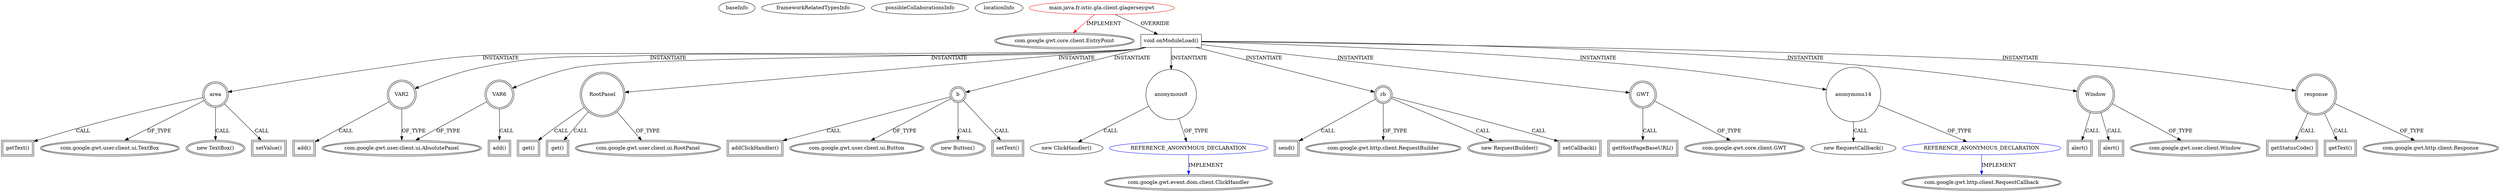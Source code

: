 digraph {
baseInfo[graphId=811,category="extension_graph",isAnonymous=false,possibleRelation=true]
frameworkRelatedTypesInfo[0="com.google.gwt.core.client.EntryPoint"]
possibleCollaborationsInfo[0="811~OVERRIDING_METHOD_DECLARATION-INSTANTIATION-~com.google.gwt.core.client.EntryPoint ~com.google.gwt.event.dom.client.ClickHandler ~false~true",1="811~OVERRIDING_METHOD_DECLARATION-INSTANTIATION-~com.google.gwt.core.client.EntryPoint ~com.google.gwt.http.client.RequestCallback ~false~true"]
locationInfo[projectName="barais-gwtjerseyjpaexample",filePath="/barais-gwtjerseyjpaexample/gwtjerseyjpaexample-master/src/main/java/fr/istic/gla/client/glagerseygwt.java",contextSignature="glagerseygwt",graphId="811"]
0[label="main.java.fr.istic.gla.client.glagerseygwt",vertexType="ROOT_CLIENT_CLASS_DECLARATION",isFrameworkType=false,color=red]
1[label="com.google.gwt.core.client.EntryPoint",vertexType="FRAMEWORK_INTERFACE_TYPE",isFrameworkType=true,peripheries=2]
2[label="void onModuleLoad()",vertexType="OVERRIDING_METHOD_DECLARATION",isFrameworkType=false,shape=box]
4[label="area",vertexType="VARIABLE_EXPRESION",isFrameworkType=true,peripheries=2,shape=circle]
5[label="com.google.gwt.user.client.ui.TextBox",vertexType="FRAMEWORK_CLASS_TYPE",isFrameworkType=true,peripheries=2]
3[label="new TextBox()",vertexType="CONSTRUCTOR_CALL",isFrameworkType=true,peripheries=2]
7[label="setValue()",vertexType="INSIDE_CALL",isFrameworkType=true,peripheries=2,shape=box]
8[label="VAR2",vertexType="VARIABLE_EXPRESION",isFrameworkType=true,peripheries=2,shape=circle]
10[label="com.google.gwt.user.client.ui.AbsolutePanel",vertexType="FRAMEWORK_CLASS_TYPE",isFrameworkType=true,peripheries=2]
9[label="add()",vertexType="INSIDE_CALL",isFrameworkType=true,peripheries=2,shape=box]
11[label="RootPanel",vertexType="VARIABLE_EXPRESION",isFrameworkType=true,peripheries=2,shape=circle]
13[label="com.google.gwt.user.client.ui.RootPanel",vertexType="FRAMEWORK_CLASS_TYPE",isFrameworkType=true,peripheries=2]
12[label="get()",vertexType="INSIDE_CALL",isFrameworkType=true,peripheries=2,shape=box]
15[label="b",vertexType="VARIABLE_EXPRESION",isFrameworkType=true,peripheries=2,shape=circle]
16[label="com.google.gwt.user.client.ui.Button",vertexType="FRAMEWORK_CLASS_TYPE",isFrameworkType=true,peripheries=2]
14[label="new Button()",vertexType="CONSTRUCTOR_CALL",isFrameworkType=true,peripheries=2]
18[label="setText()",vertexType="INSIDE_CALL",isFrameworkType=true,peripheries=2,shape=box]
19[label="VAR6",vertexType="VARIABLE_EXPRESION",isFrameworkType=true,peripheries=2,shape=circle]
20[label="add()",vertexType="INSIDE_CALL",isFrameworkType=true,peripheries=2,shape=box]
23[label="get()",vertexType="INSIDE_CALL",isFrameworkType=true,peripheries=2,shape=box]
25[label="addClickHandler()",vertexType="INSIDE_CALL",isFrameworkType=true,peripheries=2,shape=box]
27[label="anonymous9",vertexType="VARIABLE_EXPRESION",isFrameworkType=false,shape=circle]
28[label="REFERENCE_ANONYMOUS_DECLARATION",vertexType="REFERENCE_ANONYMOUS_DECLARATION",isFrameworkType=false,color=blue]
29[label="com.google.gwt.event.dom.client.ClickHandler",vertexType="FRAMEWORK_INTERFACE_TYPE",isFrameworkType=true,peripheries=2]
26[label="new ClickHandler()",vertexType="CONSTRUCTOR_CALL",isFrameworkType=false]
31[label="rb",vertexType="VARIABLE_EXPRESION",isFrameworkType=true,peripheries=2,shape=circle]
32[label="com.google.gwt.http.client.RequestBuilder",vertexType="FRAMEWORK_CLASS_TYPE",isFrameworkType=true,peripheries=2]
30[label="new RequestBuilder()",vertexType="CONSTRUCTOR_CALL",isFrameworkType=true,peripheries=2]
33[label="GWT",vertexType="VARIABLE_EXPRESION",isFrameworkType=true,peripheries=2,shape=circle]
35[label="com.google.gwt.core.client.GWT",vertexType="FRAMEWORK_CLASS_TYPE",isFrameworkType=true,peripheries=2]
34[label="getHostPageBaseURL()",vertexType="INSIDE_CALL",isFrameworkType=true,peripheries=2,shape=box]
37[label="getText()",vertexType="INSIDE_CALL",isFrameworkType=true,peripheries=2,shape=box]
39[label="setCallback()",vertexType="INSIDE_CALL",isFrameworkType=true,peripheries=2,shape=box]
41[label="anonymous14",vertexType="VARIABLE_EXPRESION",isFrameworkType=false,shape=circle]
42[label="REFERENCE_ANONYMOUS_DECLARATION",vertexType="REFERENCE_ANONYMOUS_DECLARATION",isFrameworkType=false,color=blue]
43[label="com.google.gwt.http.client.RequestCallback",vertexType="FRAMEWORK_INTERFACE_TYPE",isFrameworkType=true,peripheries=2]
40[label="new RequestCallback()",vertexType="CONSTRUCTOR_CALL",isFrameworkType=false]
44[label="Window",vertexType="VARIABLE_EXPRESION",isFrameworkType=true,peripheries=2,shape=circle]
46[label="com.google.gwt.user.client.Window",vertexType="FRAMEWORK_CLASS_TYPE",isFrameworkType=true,peripheries=2]
45[label="alert()",vertexType="INSIDE_CALL",isFrameworkType=true,peripheries=2,shape=box]
47[label="response",vertexType="VARIABLE_EXPRESION",isFrameworkType=true,peripheries=2,shape=circle]
49[label="com.google.gwt.http.client.Response",vertexType="FRAMEWORK_CLASS_TYPE",isFrameworkType=true,peripheries=2]
48[label="getStatusCode()",vertexType="INSIDE_CALL",isFrameworkType=true,peripheries=2,shape=box]
51[label="getText()",vertexType="INSIDE_CALL",isFrameworkType=true,peripheries=2,shape=box]
53[label="alert()",vertexType="INSIDE_CALL",isFrameworkType=true,peripheries=2,shape=box]
55[label="send()",vertexType="INSIDE_CALL",isFrameworkType=true,peripheries=2,shape=box]
0->1[label="IMPLEMENT",color=red]
0->2[label="OVERRIDE"]
2->4[label="INSTANTIATE"]
4->5[label="OF_TYPE"]
4->3[label="CALL"]
4->7[label="CALL"]
2->8[label="INSTANTIATE"]
8->10[label="OF_TYPE"]
8->9[label="CALL"]
2->11[label="INSTANTIATE"]
11->13[label="OF_TYPE"]
11->12[label="CALL"]
2->15[label="INSTANTIATE"]
15->16[label="OF_TYPE"]
15->14[label="CALL"]
15->18[label="CALL"]
2->19[label="INSTANTIATE"]
19->10[label="OF_TYPE"]
19->20[label="CALL"]
11->23[label="CALL"]
15->25[label="CALL"]
2->27[label="INSTANTIATE"]
28->29[label="IMPLEMENT",color=blue]
27->28[label="OF_TYPE"]
27->26[label="CALL"]
2->31[label="INSTANTIATE"]
31->32[label="OF_TYPE"]
31->30[label="CALL"]
2->33[label="INSTANTIATE"]
33->35[label="OF_TYPE"]
33->34[label="CALL"]
4->37[label="CALL"]
31->39[label="CALL"]
2->41[label="INSTANTIATE"]
42->43[label="IMPLEMENT",color=blue]
41->42[label="OF_TYPE"]
41->40[label="CALL"]
2->44[label="INSTANTIATE"]
44->46[label="OF_TYPE"]
44->45[label="CALL"]
2->47[label="INSTANTIATE"]
47->49[label="OF_TYPE"]
47->48[label="CALL"]
47->51[label="CALL"]
44->53[label="CALL"]
31->55[label="CALL"]
}
